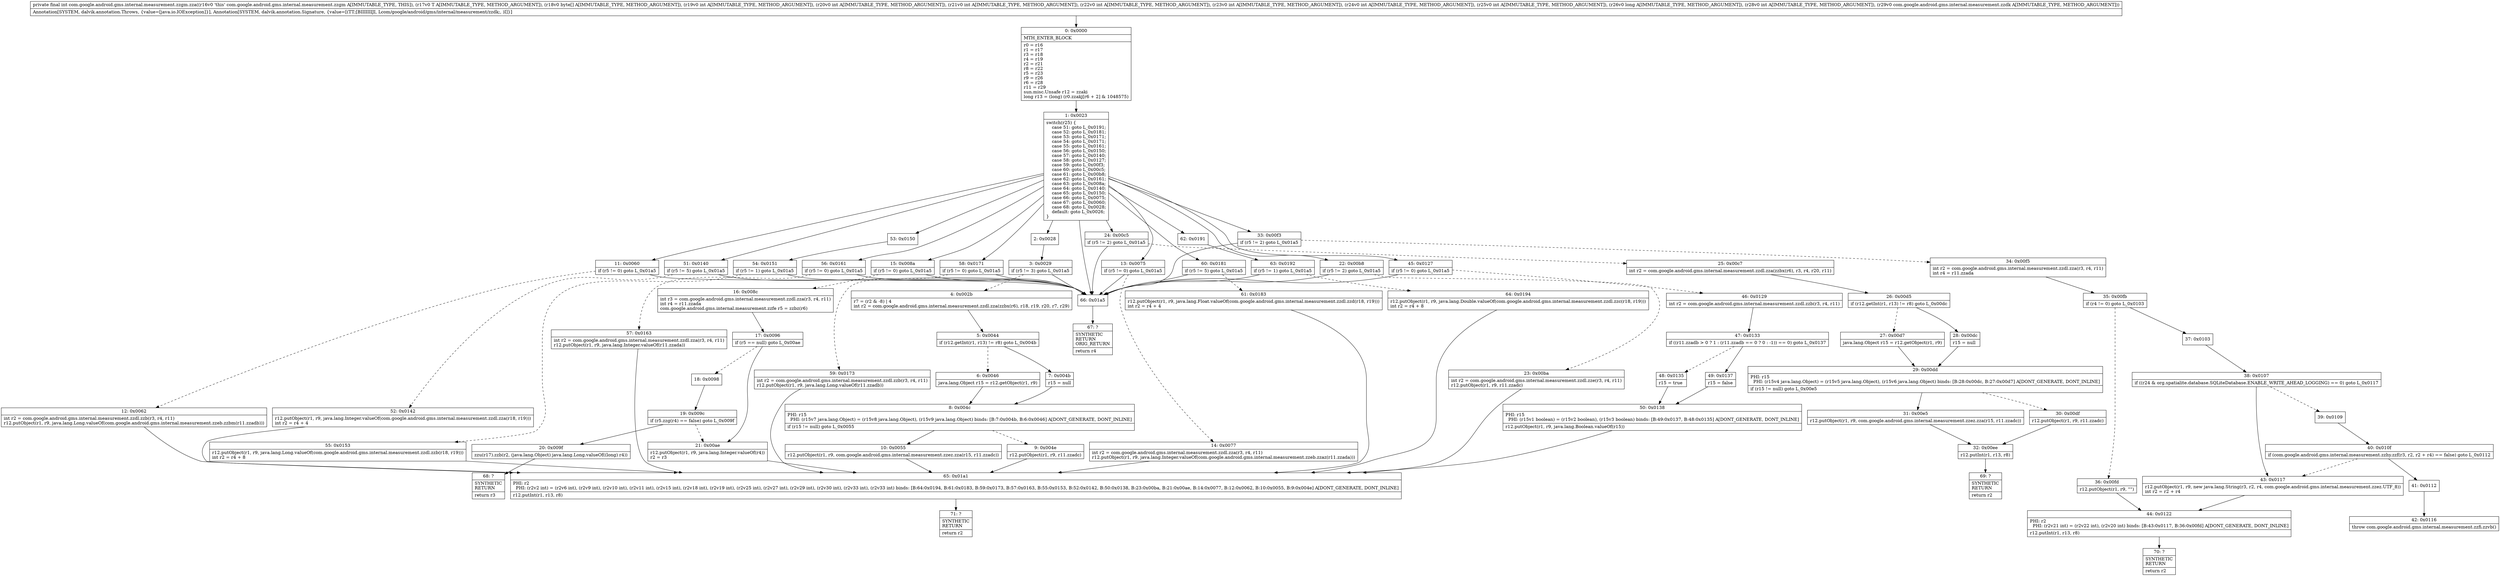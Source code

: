 digraph "CFG forcom.google.android.gms.internal.measurement.zzgm.zza(Ljava\/lang\/Object;[BIIIIIIIJILcom\/google\/android\/gms\/internal\/measurement\/zzdk;)I" {
Node_0 [shape=record,label="{0\:\ 0x0000|MTH_ENTER_BLOCK\l|r0 = r16\lr1 = r17\lr3 = r18\lr4 = r19\lr2 = r21\lr8 = r22\lr5 = r23\lr9 = r26\lr6 = r28\lr11 = r29\lsun.misc.Unsafe r12 = zzaki\llong r13 = (long) (r0.zzakj[r6 + 2] & 1048575)\l}"];
Node_1 [shape=record,label="{1\:\ 0x0023|switch(r25) \{\l    case 51: goto L_0x0191;\l    case 52: goto L_0x0181;\l    case 53: goto L_0x0171;\l    case 54: goto L_0x0171;\l    case 55: goto L_0x0161;\l    case 56: goto L_0x0150;\l    case 57: goto L_0x0140;\l    case 58: goto L_0x0127;\l    case 59: goto L_0x00f3;\l    case 60: goto L_0x00c5;\l    case 61: goto L_0x00b8;\l    case 62: goto L_0x0161;\l    case 63: goto L_0x008a;\l    case 64: goto L_0x0140;\l    case 65: goto L_0x0150;\l    case 66: goto L_0x0075;\l    case 67: goto L_0x0060;\l    case 68: goto L_0x0028;\l    default: goto L_0x0026;\l\}\l}"];
Node_2 [shape=record,label="{2\:\ 0x0028}"];
Node_3 [shape=record,label="{3\:\ 0x0029|if (r5 != 3) goto L_0x01a5\l}"];
Node_4 [shape=record,label="{4\:\ 0x002b|r7 = (r2 & \-8) \| 4\lint r2 = com.google.android.gms.internal.measurement.zzdl.zza(zzbx(r6), r18, r19, r20, r7, r29)\l}"];
Node_5 [shape=record,label="{5\:\ 0x0044|if (r12.getInt(r1, r13) != r8) goto L_0x004b\l}"];
Node_6 [shape=record,label="{6\:\ 0x0046|java.lang.Object r15 = r12.getObject(r1, r9)\l}"];
Node_7 [shape=record,label="{7\:\ 0x004b|r15 = null\l}"];
Node_8 [shape=record,label="{8\:\ 0x004c|PHI: r15 \l  PHI: (r15v7 java.lang.Object) = (r15v8 java.lang.Object), (r15v9 java.lang.Object) binds: [B:7:0x004b, B:6:0x0046] A[DONT_GENERATE, DONT_INLINE]\l|if (r15 != null) goto L_0x0055\l}"];
Node_9 [shape=record,label="{9\:\ 0x004e|r12.putObject(r1, r9, r11.zzadc)\l}"];
Node_10 [shape=record,label="{10\:\ 0x0055|r12.putObject(r1, r9, com.google.android.gms.internal.measurement.zzez.zza(r15, r11.zzadc))\l}"];
Node_11 [shape=record,label="{11\:\ 0x0060|if (r5 != 0) goto L_0x01a5\l}"];
Node_12 [shape=record,label="{12\:\ 0x0062|int r2 = com.google.android.gms.internal.measurement.zzdl.zzb(r3, r4, r11)\lr12.putObject(r1, r9, java.lang.Long.valueOf(com.google.android.gms.internal.measurement.zzeb.zzbm(r11.zzadb)))\l}"];
Node_13 [shape=record,label="{13\:\ 0x0075|if (r5 != 0) goto L_0x01a5\l}"];
Node_14 [shape=record,label="{14\:\ 0x0077|int r2 = com.google.android.gms.internal.measurement.zzdl.zza(r3, r4, r11)\lr12.putObject(r1, r9, java.lang.Integer.valueOf(com.google.android.gms.internal.measurement.zzeb.zzaz(r11.zzada)))\l}"];
Node_15 [shape=record,label="{15\:\ 0x008a|if (r5 != 0) goto L_0x01a5\l}"];
Node_16 [shape=record,label="{16\:\ 0x008c|int r3 = com.google.android.gms.internal.measurement.zzdl.zza(r3, r4, r11)\lint r4 = r11.zzada\lcom.google.android.gms.internal.measurement.zzfe r5 = zzbz(r6)\l}"];
Node_17 [shape=record,label="{17\:\ 0x0096|if (r5 == null) goto L_0x00ae\l}"];
Node_18 [shape=record,label="{18\:\ 0x0098}"];
Node_19 [shape=record,label="{19\:\ 0x009c|if (r5.zzg(r4) == false) goto L_0x009f\l}"];
Node_20 [shape=record,label="{20\:\ 0x009f|zzu(r17).zzb(r2, (java.lang.Object) java.lang.Long.valueOf((long) r4))\l}"];
Node_21 [shape=record,label="{21\:\ 0x00ae|r12.putObject(r1, r9, java.lang.Integer.valueOf(r4))\lr2 = r3\l}"];
Node_22 [shape=record,label="{22\:\ 0x00b8|if (r5 != 2) goto L_0x01a5\l}"];
Node_23 [shape=record,label="{23\:\ 0x00ba|int r2 = com.google.android.gms.internal.measurement.zzdl.zze(r3, r4, r11)\lr12.putObject(r1, r9, r11.zzadc)\l}"];
Node_24 [shape=record,label="{24\:\ 0x00c5|if (r5 != 2) goto L_0x01a5\l}"];
Node_25 [shape=record,label="{25\:\ 0x00c7|int r2 = com.google.android.gms.internal.measurement.zzdl.zza(zzbx(r6), r3, r4, r20, r11)\l}"];
Node_26 [shape=record,label="{26\:\ 0x00d5|if (r12.getInt(r1, r13) != r8) goto L_0x00dc\l}"];
Node_27 [shape=record,label="{27\:\ 0x00d7|java.lang.Object r15 = r12.getObject(r1, r9)\l}"];
Node_28 [shape=record,label="{28\:\ 0x00dc|r15 = null\l}"];
Node_29 [shape=record,label="{29\:\ 0x00dd|PHI: r15 \l  PHI: (r15v4 java.lang.Object) = (r15v5 java.lang.Object), (r15v6 java.lang.Object) binds: [B:28:0x00dc, B:27:0x00d7] A[DONT_GENERATE, DONT_INLINE]\l|if (r15 != null) goto L_0x00e5\l}"];
Node_30 [shape=record,label="{30\:\ 0x00df|r12.putObject(r1, r9, r11.zzadc)\l}"];
Node_31 [shape=record,label="{31\:\ 0x00e5|r12.putObject(r1, r9, com.google.android.gms.internal.measurement.zzez.zza(r15, r11.zzadc))\l}"];
Node_32 [shape=record,label="{32\:\ 0x00ee|r12.putInt(r1, r13, r8)\l}"];
Node_33 [shape=record,label="{33\:\ 0x00f3|if (r5 != 2) goto L_0x01a5\l}"];
Node_34 [shape=record,label="{34\:\ 0x00f5|int r2 = com.google.android.gms.internal.measurement.zzdl.zza(r3, r4, r11)\lint r4 = r11.zzada\l}"];
Node_35 [shape=record,label="{35\:\ 0x00fb|if (r4 != 0) goto L_0x0103\l}"];
Node_36 [shape=record,label="{36\:\ 0x00fd|r12.putObject(r1, r9, \"\")\l}"];
Node_37 [shape=record,label="{37\:\ 0x0103}"];
Node_38 [shape=record,label="{38\:\ 0x0107|if ((r24 & org.spatialite.database.SQLiteDatabase.ENABLE_WRITE_AHEAD_LOGGING) == 0) goto L_0x0117\l}"];
Node_39 [shape=record,label="{39\:\ 0x0109}"];
Node_40 [shape=record,label="{40\:\ 0x010f|if (com.google.android.gms.internal.measurement.zzhy.zzf(r3, r2, r2 + r4) == false) goto L_0x0112\l}"];
Node_41 [shape=record,label="{41\:\ 0x0112}"];
Node_42 [shape=record,label="{42\:\ 0x0116|throw com.google.android.gms.internal.measurement.zzfi.zzvb()\l}"];
Node_43 [shape=record,label="{43\:\ 0x0117|r12.putObject(r1, r9, new java.lang.String(r3, r2, r4, com.google.android.gms.internal.measurement.zzez.UTF_8))\lint r2 = r2 + r4\l}"];
Node_44 [shape=record,label="{44\:\ 0x0122|PHI: r2 \l  PHI: (r2v21 int) = (r2v22 int), (r2v20 int) binds: [B:43:0x0117, B:36:0x00fd] A[DONT_GENERATE, DONT_INLINE]\l|r12.putInt(r1, r13, r8)\l}"];
Node_45 [shape=record,label="{45\:\ 0x0127|if (r5 != 0) goto L_0x01a5\l}"];
Node_46 [shape=record,label="{46\:\ 0x0129|int r2 = com.google.android.gms.internal.measurement.zzdl.zzb(r3, r4, r11)\l}"];
Node_47 [shape=record,label="{47\:\ 0x0133|if ((r11.zzadb \> 0 ? 1 : (r11.zzadb == 0 ? 0 : \-1)) == 0) goto L_0x0137\l}"];
Node_48 [shape=record,label="{48\:\ 0x0135|r15 = true\l}"];
Node_49 [shape=record,label="{49\:\ 0x0137|r15 = false\l}"];
Node_50 [shape=record,label="{50\:\ 0x0138|PHI: r15 \l  PHI: (r15v1 boolean) = (r15v2 boolean), (r15v3 boolean) binds: [B:49:0x0137, B:48:0x0135] A[DONT_GENERATE, DONT_INLINE]\l|r12.putObject(r1, r9, java.lang.Boolean.valueOf(r15))\l}"];
Node_51 [shape=record,label="{51\:\ 0x0140|if (r5 != 5) goto L_0x01a5\l}"];
Node_52 [shape=record,label="{52\:\ 0x0142|r12.putObject(r1, r9, java.lang.Integer.valueOf(com.google.android.gms.internal.measurement.zzdl.zza(r18, r19)))\lint r2 = r4 + 4\l}"];
Node_53 [shape=record,label="{53\:\ 0x0150}"];
Node_54 [shape=record,label="{54\:\ 0x0151|if (r5 != 1) goto L_0x01a5\l}"];
Node_55 [shape=record,label="{55\:\ 0x0153|r12.putObject(r1, r9, java.lang.Long.valueOf(com.google.android.gms.internal.measurement.zzdl.zzb(r18, r19)))\lint r2 = r4 + 8\l}"];
Node_56 [shape=record,label="{56\:\ 0x0161|if (r5 != 0) goto L_0x01a5\l}"];
Node_57 [shape=record,label="{57\:\ 0x0163|int r2 = com.google.android.gms.internal.measurement.zzdl.zza(r3, r4, r11)\lr12.putObject(r1, r9, java.lang.Integer.valueOf(r11.zzada))\l}"];
Node_58 [shape=record,label="{58\:\ 0x0171|if (r5 != 0) goto L_0x01a5\l}"];
Node_59 [shape=record,label="{59\:\ 0x0173|int r2 = com.google.android.gms.internal.measurement.zzdl.zzb(r3, r4, r11)\lr12.putObject(r1, r9, java.lang.Long.valueOf(r11.zzadb))\l}"];
Node_60 [shape=record,label="{60\:\ 0x0181|if (r5 != 5) goto L_0x01a5\l}"];
Node_61 [shape=record,label="{61\:\ 0x0183|r12.putObject(r1, r9, java.lang.Float.valueOf(com.google.android.gms.internal.measurement.zzdl.zzd(r18, r19)))\lint r2 = r4 + 4\l}"];
Node_62 [shape=record,label="{62\:\ 0x0191}"];
Node_63 [shape=record,label="{63\:\ 0x0192|if (r5 != 1) goto L_0x01a5\l}"];
Node_64 [shape=record,label="{64\:\ 0x0194|r12.putObject(r1, r9, java.lang.Double.valueOf(com.google.android.gms.internal.measurement.zzdl.zzc(r18, r19)))\lint r2 = r4 + 8\l}"];
Node_65 [shape=record,label="{65\:\ 0x01a1|PHI: r2 \l  PHI: (r2v2 int) = (r2v6 int), (r2v9 int), (r2v10 int), (r2v11 int), (r2v15 int), (r2v18 int), (r2v19 int), (r2v25 int), (r2v27 int), (r2v29 int), (r2v30 int), (r2v33 int), (r2v33 int) binds: [B:64:0x0194, B:61:0x0183, B:59:0x0173, B:57:0x0163, B:55:0x0153, B:52:0x0142, B:50:0x0138, B:23:0x00ba, B:21:0x00ae, B:14:0x0077, B:12:0x0062, B:10:0x0055, B:9:0x004e] A[DONT_GENERATE, DONT_INLINE]\l|r12.putInt(r1, r13, r8)\l}"];
Node_66 [shape=record,label="{66\:\ 0x01a5}"];
Node_67 [shape=record,label="{67\:\ ?|SYNTHETIC\lRETURN\lORIG_RETURN\l|return r4\l}"];
Node_68 [shape=record,label="{68\:\ ?|SYNTHETIC\lRETURN\l|return r3\l}"];
Node_69 [shape=record,label="{69\:\ ?|SYNTHETIC\lRETURN\l|return r2\l}"];
Node_70 [shape=record,label="{70\:\ ?|SYNTHETIC\lRETURN\l|return r2\l}"];
Node_71 [shape=record,label="{71\:\ ?|SYNTHETIC\lRETURN\l|return r2\l}"];
MethodNode[shape=record,label="{private final int com.google.android.gms.internal.measurement.zzgm.zza((r16v0 'this' com.google.android.gms.internal.measurement.zzgm A[IMMUTABLE_TYPE, THIS]), (r17v0 T A[IMMUTABLE_TYPE, METHOD_ARGUMENT]), (r18v0 byte[] A[IMMUTABLE_TYPE, METHOD_ARGUMENT]), (r19v0 int A[IMMUTABLE_TYPE, METHOD_ARGUMENT]), (r20v0 int A[IMMUTABLE_TYPE, METHOD_ARGUMENT]), (r21v0 int A[IMMUTABLE_TYPE, METHOD_ARGUMENT]), (r22v0 int A[IMMUTABLE_TYPE, METHOD_ARGUMENT]), (r23v0 int A[IMMUTABLE_TYPE, METHOD_ARGUMENT]), (r24v0 int A[IMMUTABLE_TYPE, METHOD_ARGUMENT]), (r25v0 int A[IMMUTABLE_TYPE, METHOD_ARGUMENT]), (r26v0 long A[IMMUTABLE_TYPE, METHOD_ARGUMENT]), (r28v0 int A[IMMUTABLE_TYPE, METHOD_ARGUMENT]), (r29v0 com.google.android.gms.internal.measurement.zzdk A[IMMUTABLE_TYPE, METHOD_ARGUMENT]))  | Annotation[SYSTEM, dalvik.annotation.Throws, \{value=[java.io.IOException]\}], Annotation[SYSTEM, dalvik.annotation.Signature, \{value=[(TT;[BIIIIIIIJI, Lcom\/google\/android\/gms\/internal\/measurement\/zzdk;, )I]\}]\l}"];
MethodNode -> Node_0;
Node_0 -> Node_1;
Node_1 -> Node_2;
Node_1 -> Node_11;
Node_1 -> Node_13;
Node_1 -> Node_15;
Node_1 -> Node_22;
Node_1 -> Node_24;
Node_1 -> Node_33;
Node_1 -> Node_45;
Node_1 -> Node_51;
Node_1 -> Node_53;
Node_1 -> Node_56;
Node_1 -> Node_58;
Node_1 -> Node_60;
Node_1 -> Node_62;
Node_1 -> Node_66;
Node_2 -> Node_3;
Node_3 -> Node_4[style=dashed];
Node_3 -> Node_66;
Node_4 -> Node_5;
Node_5 -> Node_6[style=dashed];
Node_5 -> Node_7;
Node_6 -> Node_8;
Node_7 -> Node_8;
Node_8 -> Node_9[style=dashed];
Node_8 -> Node_10;
Node_9 -> Node_65;
Node_10 -> Node_65;
Node_11 -> Node_12[style=dashed];
Node_11 -> Node_66;
Node_12 -> Node_65;
Node_13 -> Node_14[style=dashed];
Node_13 -> Node_66;
Node_14 -> Node_65;
Node_15 -> Node_16[style=dashed];
Node_15 -> Node_66;
Node_16 -> Node_17;
Node_17 -> Node_18[style=dashed];
Node_17 -> Node_21;
Node_18 -> Node_19;
Node_19 -> Node_20;
Node_19 -> Node_21[style=dashed];
Node_20 -> Node_68;
Node_21 -> Node_65;
Node_22 -> Node_23[style=dashed];
Node_22 -> Node_66;
Node_23 -> Node_65;
Node_24 -> Node_25[style=dashed];
Node_24 -> Node_66;
Node_25 -> Node_26;
Node_26 -> Node_27[style=dashed];
Node_26 -> Node_28;
Node_27 -> Node_29;
Node_28 -> Node_29;
Node_29 -> Node_30[style=dashed];
Node_29 -> Node_31;
Node_30 -> Node_32;
Node_31 -> Node_32;
Node_32 -> Node_69;
Node_33 -> Node_34[style=dashed];
Node_33 -> Node_66;
Node_34 -> Node_35;
Node_35 -> Node_36[style=dashed];
Node_35 -> Node_37;
Node_36 -> Node_44;
Node_37 -> Node_38;
Node_38 -> Node_39[style=dashed];
Node_38 -> Node_43;
Node_39 -> Node_40;
Node_40 -> Node_41;
Node_40 -> Node_43[style=dashed];
Node_41 -> Node_42;
Node_43 -> Node_44;
Node_44 -> Node_70;
Node_45 -> Node_46[style=dashed];
Node_45 -> Node_66;
Node_46 -> Node_47;
Node_47 -> Node_48[style=dashed];
Node_47 -> Node_49;
Node_48 -> Node_50;
Node_49 -> Node_50;
Node_50 -> Node_65;
Node_51 -> Node_52[style=dashed];
Node_51 -> Node_66;
Node_52 -> Node_65;
Node_53 -> Node_54;
Node_54 -> Node_55[style=dashed];
Node_54 -> Node_66;
Node_55 -> Node_65;
Node_56 -> Node_57[style=dashed];
Node_56 -> Node_66;
Node_57 -> Node_65;
Node_58 -> Node_59[style=dashed];
Node_58 -> Node_66;
Node_59 -> Node_65;
Node_60 -> Node_61[style=dashed];
Node_60 -> Node_66;
Node_61 -> Node_65;
Node_62 -> Node_63;
Node_63 -> Node_64[style=dashed];
Node_63 -> Node_66;
Node_64 -> Node_65;
Node_65 -> Node_71;
Node_66 -> Node_67;
}

